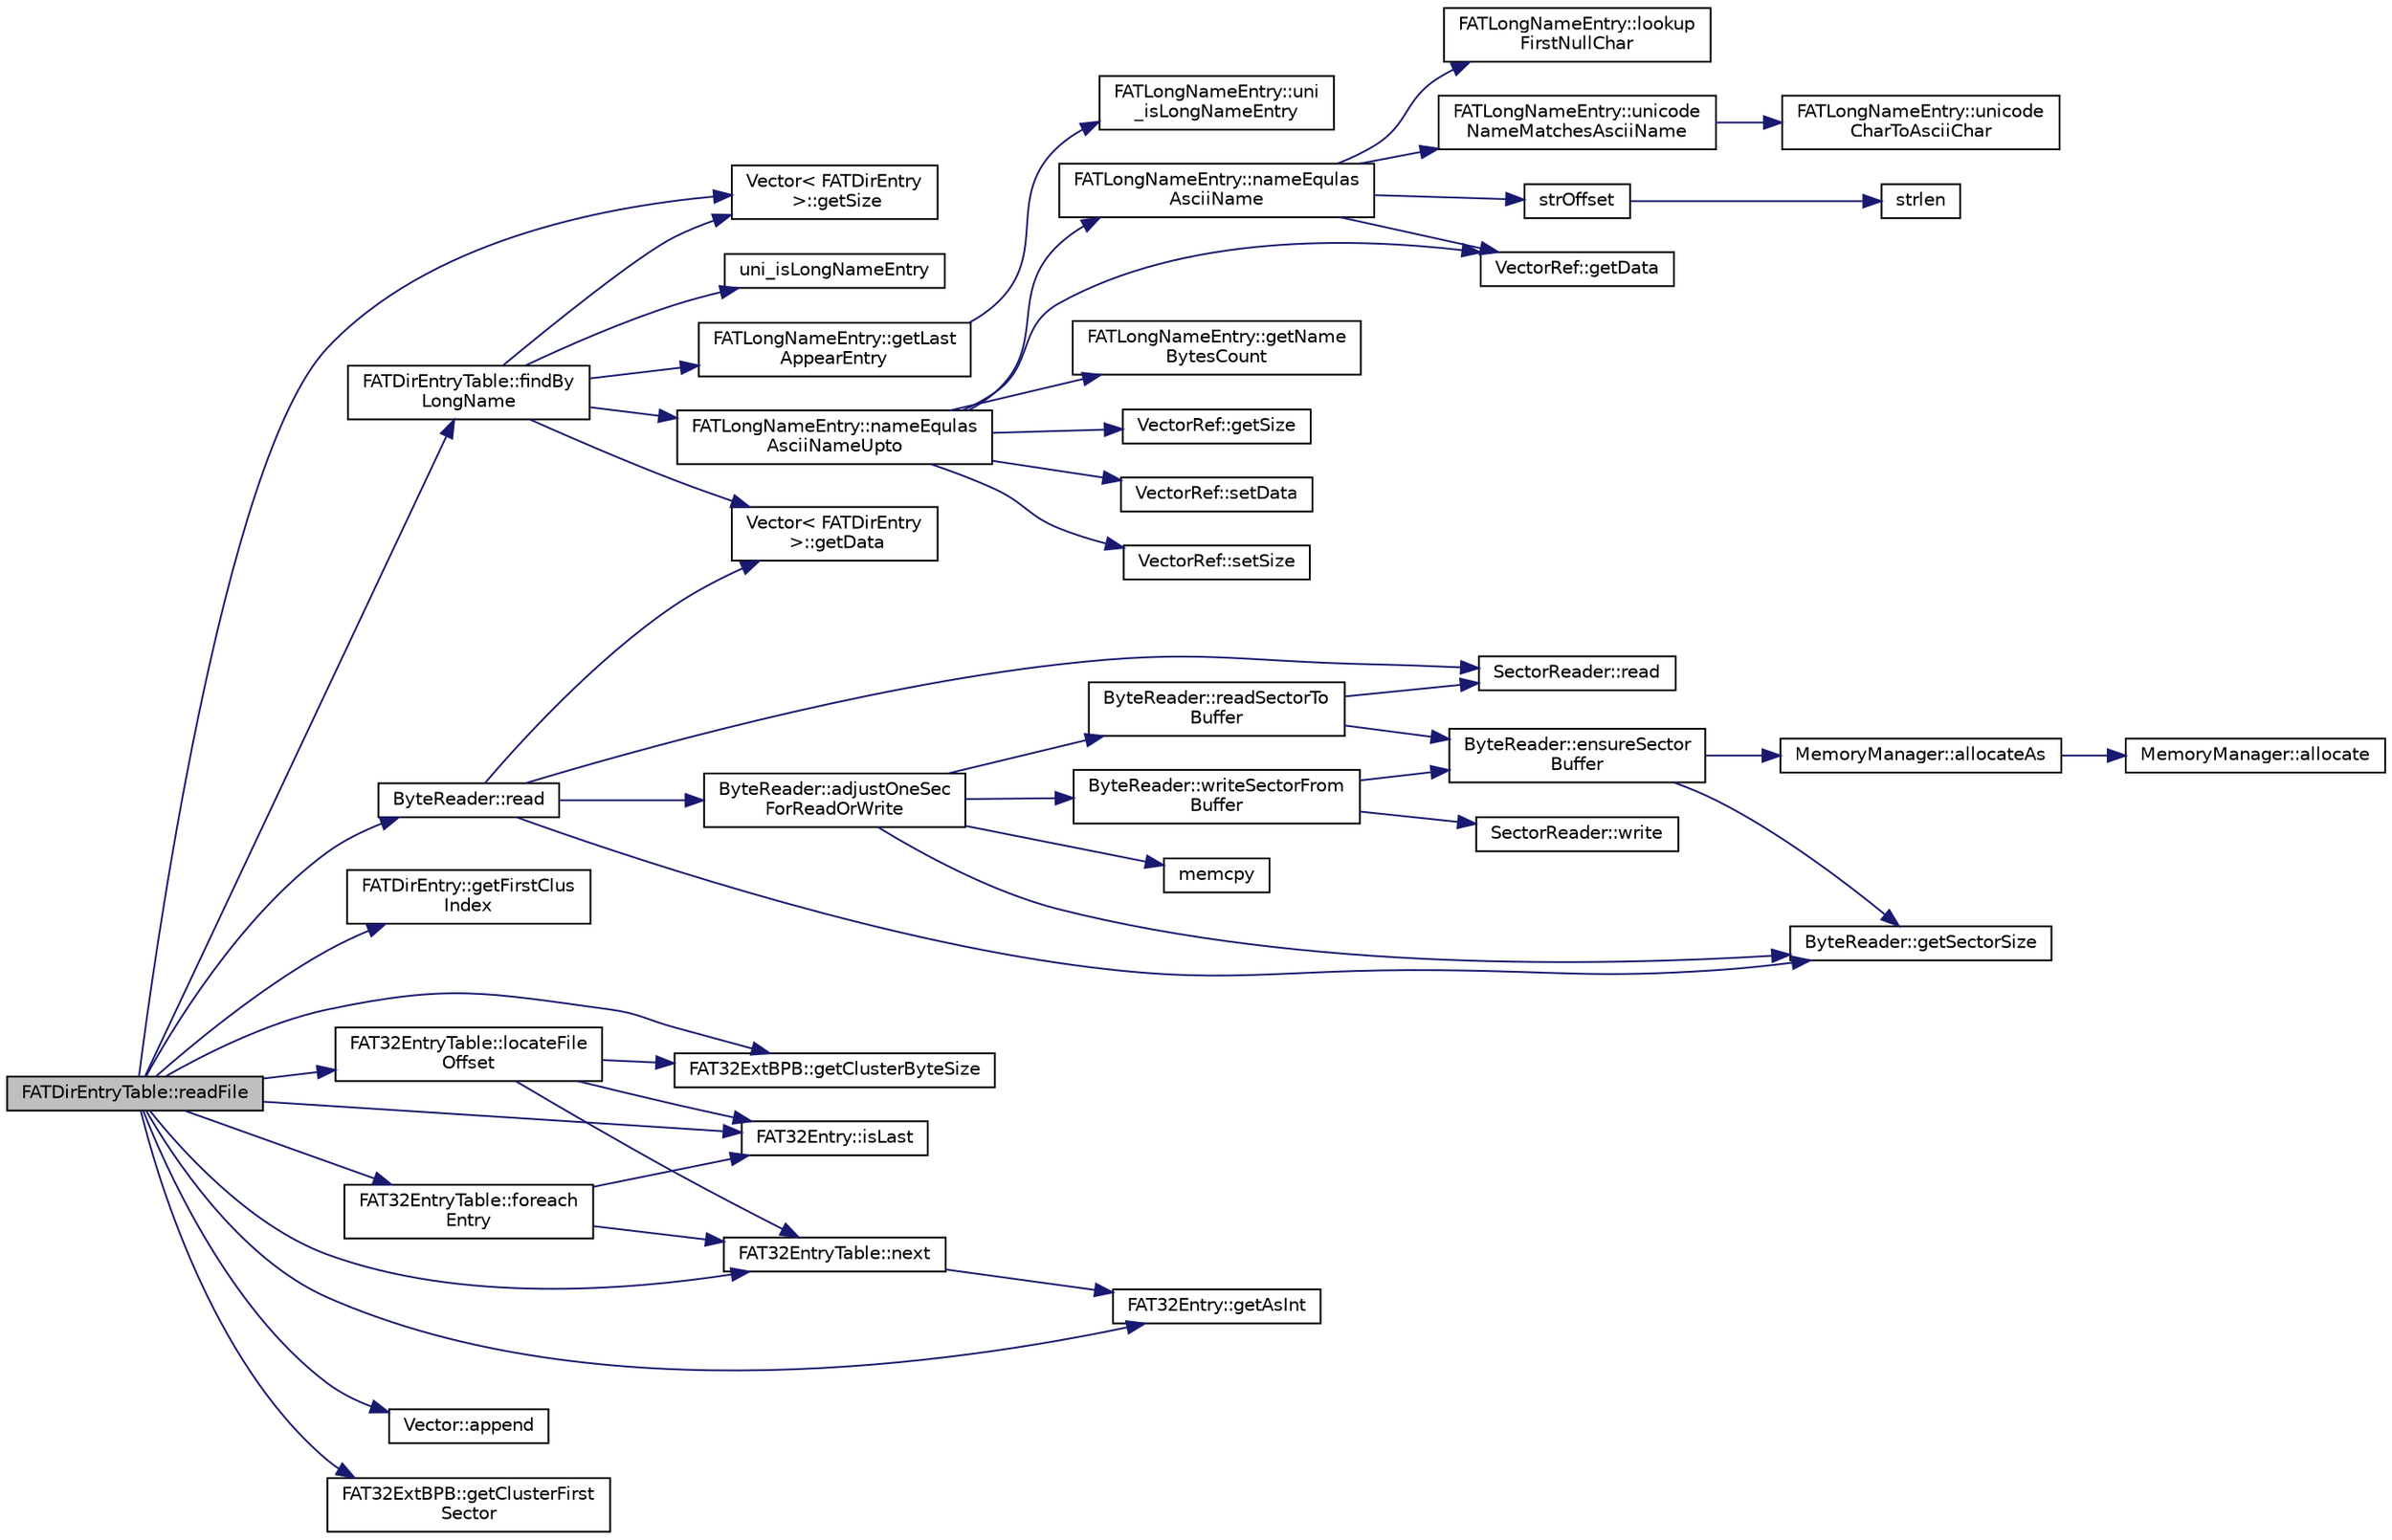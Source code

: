 digraph "FATDirEntryTable::readFile"
{
  edge [fontname="Helvetica",fontsize="10",labelfontname="Helvetica",labelfontsize="10"];
  node [fontname="Helvetica",fontsize="10",shape=record];
  rankdir="LR";
  Node53 [label="FATDirEntryTable::readFile",height=0.2,width=0.4,color="black", fillcolor="grey75", style="filled", fontcolor="black"];
  Node53 -> Node54 [color="midnightblue",fontsize="10",style="solid",fontname="Helvetica"];
  Node54 [label="FATDirEntryTable::findBy\lLongName",height=0.2,width=0.4,color="black", fillcolor="white", style="filled",URL="$d9/d43/class_f_a_t_dir_entry_table.html#aba69868e6197a2f75621eff3d448375b"];
  Node54 -> Node55 [color="midnightblue",fontsize="10",style="solid",fontname="Helvetica"];
  Node55 [label="Vector\< FATDirEntry\l \>::getSize",height=0.2,width=0.4,color="black", fillcolor="white", style="filled",URL="$d5/db2/class_vector.html#afb849f7ed7b5bc30b29679a0ace9f7c1"];
  Node54 -> Node56 [color="midnightblue",fontsize="10",style="solid",fontname="Helvetica"];
  Node56 [label="uni_isLongNameEntry",height=0.2,width=0.4,color="black", fillcolor="white", style="filled",URL="$d9/de5/_f_a_t_dir_entry_8h.html#a324e20696bbbf8fa655bcea7b4ee6b68"];
  Node54 -> Node57 [color="midnightblue",fontsize="10",style="solid",fontname="Helvetica"];
  Node57 [label="Vector\< FATDirEntry\l \>::getData",height=0.2,width=0.4,color="black", fillcolor="white", style="filled",URL="$d5/db2/class_vector.html#ad4ab3c154a8408f62e3b1d24fc140a80"];
  Node54 -> Node58 [color="midnightblue",fontsize="10",style="solid",fontname="Helvetica"];
  Node58 [label="FATLongNameEntry::getLast\lAppearEntry",height=0.2,width=0.4,color="black", fillcolor="white", style="filled",URL="$d7/d61/class_f_a_t_long_name_entry.html#aea9cfa8f9213c144ed8bf94a71ff3fbf"];
  Node58 -> Node59 [color="midnightblue",fontsize="10",style="solid",fontname="Helvetica"];
  Node59 [label="FATLongNameEntry::uni\l_isLongNameEntry",height=0.2,width=0.4,color="black", fillcolor="white", style="filled",URL="$d7/d61/class_f_a_t_long_name_entry.html#ae95d5ec2fa71155c6c8f2e995adcc176"];
  Node54 -> Node60 [color="midnightblue",fontsize="10",style="solid",fontname="Helvetica"];
  Node60 [label="FATLongNameEntry::nameEqulas\lAsciiNameUpto",height=0.2,width=0.4,color="black", fillcolor="white", style="filled",URL="$d7/d61/class_f_a_t_long_name_entry.html#a38b2a992b1ace06829ae9f5020c45011"];
  Node60 -> Node61 [color="midnightblue",fontsize="10",style="solid",fontname="Helvetica"];
  Node61 [label="FATLongNameEntry::nameEqulas\lAsciiName",height=0.2,width=0.4,color="black", fillcolor="white", style="filled",URL="$d7/d61/class_f_a_t_long_name_entry.html#a87f35a462137f6b59f36459a74554d1f"];
  Node61 -> Node62 [color="midnightblue",fontsize="10",style="solid",fontname="Helvetica"];
  Node62 [label="FATLongNameEntry::lookup\lFirstNullChar",height=0.2,width=0.4,color="black", fillcolor="white", style="filled",URL="$d7/d61/class_f_a_t_long_name_entry.html#ae21c3b4777c0d68462e9d591888934cd"];
  Node61 -> Node63 [color="midnightblue",fontsize="10",style="solid",fontname="Helvetica"];
  Node63 [label="FATLongNameEntry::unicode\lNameMatchesAsciiName",height=0.2,width=0.4,color="black", fillcolor="white", style="filled",URL="$d7/d61/class_f_a_t_long_name_entry.html#a3f13934c41cd5369786bab2f073be87d"];
  Node63 -> Node64 [color="midnightblue",fontsize="10",style="solid",fontname="Helvetica"];
  Node64 [label="FATLongNameEntry::unicode\lCharToAsciiChar",height=0.2,width=0.4,color="black", fillcolor="white", style="filled",URL="$d7/d61/class_f_a_t_long_name_entry.html#afdc284fc418210ccf7d2eacbfc5c584b"];
  Node61 -> Node65 [color="midnightblue",fontsize="10",style="solid",fontname="Helvetica"];
  Node65 [label="strOffset",height=0.2,width=0.4,color="black", fillcolor="white", style="filled",URL="$d6/d93/generic__util_8h.html#ab74f19ae60eb97e1f0b7d848bba10b7c"];
  Node65 -> Node66 [color="midnightblue",fontsize="10",style="solid",fontname="Helvetica"];
  Node66 [label="strlen",height=0.2,width=0.4,color="black", fillcolor="white", style="filled",URL="$d2/ddb/strlen_8cpp.html#ad2be42dd92af9f815e1a0f754c2ca6b3"];
  Node61 -> Node67 [color="midnightblue",fontsize="10",style="solid",fontname="Helvetica"];
  Node67 [label="VectorRef::getData",height=0.2,width=0.4,color="black", fillcolor="white", style="filled",URL="$d9/deb/class_vector_ref.html#aefa6865b44ab052c5cb463f58e8f87fd"];
  Node60 -> Node68 [color="midnightblue",fontsize="10",style="solid",fontname="Helvetica"];
  Node68 [label="FATLongNameEntry::getName\lBytesCount",height=0.2,width=0.4,color="black", fillcolor="white", style="filled",URL="$d7/d61/class_f_a_t_long_name_entry.html#ae18dce09eaba67d93df47a0258b09694"];
  Node60 -> Node69 [color="midnightblue",fontsize="10",style="solid",fontname="Helvetica"];
  Node69 [label="VectorRef::getSize",height=0.2,width=0.4,color="black", fillcolor="white", style="filled",URL="$d9/deb/class_vector_ref.html#a556e8d755266a452e5a8d32998518a58"];
  Node60 -> Node70 [color="midnightblue",fontsize="10",style="solid",fontname="Helvetica"];
  Node70 [label="VectorRef::setData",height=0.2,width=0.4,color="black", fillcolor="white", style="filled",URL="$d9/deb/class_vector_ref.html#a14b7df96f9f2fe63c0a2b0f5c3a6780c"];
  Node60 -> Node67 [color="midnightblue",fontsize="10",style="solid",fontname="Helvetica"];
  Node60 -> Node71 [color="midnightblue",fontsize="10",style="solid",fontname="Helvetica"];
  Node71 [label="VectorRef::setSize",height=0.2,width=0.4,color="black", fillcolor="white", style="filled",URL="$d9/deb/class_vector_ref.html#aa51392df218656cae060761d68a03acd"];
  Node53 -> Node55 [color="midnightblue",fontsize="10",style="solid",fontname="Helvetica"];
  Node53 -> Node72 [color="midnightblue",fontsize="10",style="solid",fontname="Helvetica"];
  Node72 [label="FATDirEntry::getFirstClus\lIndex",height=0.2,width=0.4,color="black", fillcolor="white", style="filled",URL="$dc/d93/class_f_a_t_dir_entry.html#a69099862496fc947f6ac28a90b536529"];
  Node53 -> Node73 [color="midnightblue",fontsize="10",style="solid",fontname="Helvetica"];
  Node73 [label="FAT32EntryTable::locateFile\lOffset",height=0.2,width=0.4,color="black", fillcolor="white", style="filled",URL="$d8/d88/class_f_a_t32_entry_table.html#ab3934c3baa64a62fbe597851aa39d745"];
  Node73 -> Node74 [color="midnightblue",fontsize="10",style="solid",fontname="Helvetica"];
  Node74 [label="FAT32ExtBPB::getClusterByteSize",height=0.2,width=0.4,color="black", fillcolor="white", style="filled",URL="$da/dd1/class_f_a_t32_ext_b_p_b.html#a6a40acb5ea32f9ec27676bd89545e10c"];
  Node73 -> Node75 [color="midnightblue",fontsize="10",style="solid",fontname="Helvetica"];
  Node75 [label="FAT32Entry::isLast",height=0.2,width=0.4,color="black", fillcolor="white", style="filled",URL="$d2/d32/class_f_a_t32_entry.html#a27d113b2c3036e807117fb5c922d0446"];
  Node73 -> Node76 [color="midnightblue",fontsize="10",style="solid",fontname="Helvetica"];
  Node76 [label="FAT32EntryTable::next",height=0.2,width=0.4,color="black", fillcolor="white", style="filled",URL="$d8/d88/class_f_a_t32_entry_table.html#ae7230908e16bf90bef3a19cd4dcb680a"];
  Node76 -> Node77 [color="midnightblue",fontsize="10",style="solid",fontname="Helvetica"];
  Node77 [label="FAT32Entry::getAsInt",height=0.2,width=0.4,color="black", fillcolor="white", style="filled",URL="$d2/d32/class_f_a_t32_entry.html#a10b4d28e15407076b69209493fe59ac5"];
  Node53 -> Node75 [color="midnightblue",fontsize="10",style="solid",fontname="Helvetica"];
  Node53 -> Node74 [color="midnightblue",fontsize="10",style="solid",fontname="Helvetica"];
  Node53 -> Node78 [color="midnightblue",fontsize="10",style="solid",fontname="Helvetica"];
  Node78 [label="Vector::append",height=0.2,width=0.4,color="black", fillcolor="white", style="filled",URL="$d5/db2/class_vector.html#a4b8bd4e1fc4179474730315d7925a7b9"];
  Node53 -> Node79 [color="midnightblue",fontsize="10",style="solid",fontname="Helvetica"];
  Node79 [label="ByteReader::read",height=0.2,width=0.4,color="black", fillcolor="white", style="filled",URL="$d7/d5d/class_byte_reader.html#a9e6ad4f5b375383bc4b8de2e41c39a19"];
  Node79 -> Node57 [color="midnightblue",fontsize="10",style="solid",fontname="Helvetica"];
  Node79 -> Node80 [color="midnightblue",fontsize="10",style="solid",fontname="Helvetica"];
  Node80 [label="ByteReader::adjustOneSec\lForReadOrWrite",height=0.2,width=0.4,color="black", fillcolor="white", style="filled",URL="$d7/d5d/class_byte_reader.html#a585bc2928b9494defbcefb1bbdf40b08"];
  Node80 -> Node81 [color="midnightblue",fontsize="10",style="solid",fontname="Helvetica"];
  Node81 [label="ByteReader::getSectorSize",height=0.2,width=0.4,color="black", fillcolor="white", style="filled",URL="$d7/d5d/class_byte_reader.html#a1557e32d37869577a89bfbbe4fa6af9a"];
  Node80 -> Node82 [color="midnightblue",fontsize="10",style="solid",fontname="Helvetica"];
  Node82 [label="ByteReader::readSectorTo\lBuffer",height=0.2,width=0.4,color="black", fillcolor="white", style="filled",URL="$d7/d5d/class_byte_reader.html#a7fd066c1c7cea475b523c0c837c58aeb"];
  Node82 -> Node83 [color="midnightblue",fontsize="10",style="solid",fontname="Helvetica"];
  Node83 [label="ByteReader::ensureSector\lBuffer",height=0.2,width=0.4,color="black", fillcolor="white", style="filled",URL="$d7/d5d/class_byte_reader.html#ad0457bcdcb3380b159d0a614b3d20f20"];
  Node83 -> Node84 [color="midnightblue",fontsize="10",style="solid",fontname="Helvetica"];
  Node84 [label="MemoryManager::allocateAs",height=0.2,width=0.4,color="black", fillcolor="white", style="filled",URL="$d7/dff/class_memory_manager.html#a98db433aa911826282a28fedcb6e7a78"];
  Node84 -> Node85 [color="midnightblue",fontsize="10",style="solid",fontname="Helvetica"];
  Node85 [label="MemoryManager::allocate",height=0.2,width=0.4,color="black", fillcolor="white", style="filled",URL="$d7/dff/class_memory_manager.html#ac2881a6dbbd6c0312f05761718ac6f08"];
  Node83 -> Node81 [color="midnightblue",fontsize="10",style="solid",fontname="Helvetica"];
  Node82 -> Node86 [color="midnightblue",fontsize="10",style="solid",fontname="Helvetica"];
  Node86 [label="SectorReader::read",height=0.2,width=0.4,color="black", fillcolor="white", style="filled",URL="$de/de9/class_sector_reader.html#a5d254e10f28d3815bdd6baabb29570a4"];
  Node80 -> Node87 [color="midnightblue",fontsize="10",style="solid",fontname="Helvetica"];
  Node87 [label="memcpy",height=0.2,width=0.4,color="black", fillcolor="white", style="filled",URL="$d1/d56/memcpy_8cpp.html#ab68eb7b07f8ada1c6c8bde74731d3de7"];
  Node80 -> Node88 [color="midnightblue",fontsize="10",style="solid",fontname="Helvetica"];
  Node88 [label="ByteReader::writeSectorFrom\lBuffer",height=0.2,width=0.4,color="black", fillcolor="white", style="filled",URL="$d7/d5d/class_byte_reader.html#af3f8cf7d5bd0c2dd58efc91c5795b051"];
  Node88 -> Node83 [color="midnightblue",fontsize="10",style="solid",fontname="Helvetica"];
  Node88 -> Node89 [color="midnightblue",fontsize="10",style="solid",fontname="Helvetica"];
  Node89 [label="SectorReader::write",height=0.2,width=0.4,color="black", fillcolor="white", style="filled",URL="$de/de9/class_sector_reader.html#adeb3aa83a42e94d5bdf2b24efa24806c"];
  Node79 -> Node81 [color="midnightblue",fontsize="10",style="solid",fontname="Helvetica"];
  Node79 -> Node86 [color="midnightblue",fontsize="10",style="solid",fontname="Helvetica"];
  Node53 -> Node90 [color="midnightblue",fontsize="10",style="solid",fontname="Helvetica"];
  Node90 [label="FAT32ExtBPB::getClusterFirst\lSector",height=0.2,width=0.4,color="black", fillcolor="white", style="filled",URL="$da/dd1/class_f_a_t32_ext_b_p_b.html#a259fa4e7dd83731e9d7c20ce0df5b41d"];
  Node53 -> Node77 [color="midnightblue",fontsize="10",style="solid",fontname="Helvetica"];
  Node53 -> Node76 [color="midnightblue",fontsize="10",style="solid",fontname="Helvetica"];
  Node53 -> Node91 [color="midnightblue",fontsize="10",style="solid",fontname="Helvetica"];
  Node91 [label="FAT32EntryTable::foreach\lEntry",height=0.2,width=0.4,color="black", fillcolor="white", style="filled",URL="$d8/d88/class_f_a_t32_entry_table.html#a46ad5ddd25256898409ad68e421b63fb"];
  Node91 -> Node75 [color="midnightblue",fontsize="10",style="solid",fontname="Helvetica"];
  Node91 -> Node76 [color="midnightblue",fontsize="10",style="solid",fontname="Helvetica"];
}
